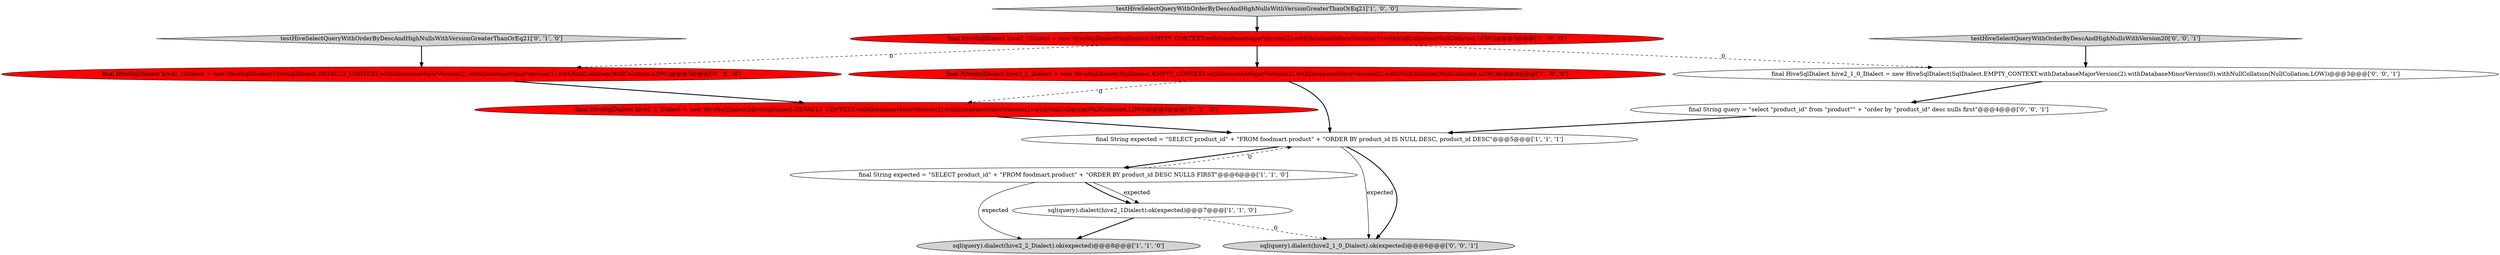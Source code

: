 digraph {
9 [style = filled, label = "testHiveSelectQueryWithOrderByDescAndHighNullsWithVersionGreaterThanOrEq21['0', '1', '0']", fillcolor = lightgray, shape = diamond image = "AAA0AAABBB2BBB"];
4 [style = filled, label = "final HiveSqlDialect hive2_1Dialect = new HiveSqlDialect(SqlDialect.EMPTY_CONTEXT.withDatabaseMajorVersion(2).withDatabaseMinorVersion(1).withNullCollation(NullCollation.LOW))@@@3@@@['1', '0', '0']", fillcolor = red, shape = ellipse image = "AAA1AAABBB1BBB"];
6 [style = filled, label = "sql(query).dialect(hive2_1Dialect).ok(expected)@@@7@@@['1', '1', '0']", fillcolor = white, shape = ellipse image = "AAA0AAABBB1BBB"];
7 [style = filled, label = "final HiveSqlDialect hive2_2_Dialect = new HiveSqlDialect(HiveSqlDialect.DEFAULT_CONTEXT.withDatabaseMajorVersion(2).withDatabaseMinorVersion(2).withNullCollation(NullCollation.LOW))@@@4@@@['0', '1', '0']", fillcolor = red, shape = ellipse image = "AAA1AAABBB2BBB"];
8 [style = filled, label = "final HiveSqlDialect hive2_1Dialect = new HiveSqlDialect(HiveSqlDialect.DEFAULT_CONTEXT.withDatabaseMajorVersion(2).withDatabaseMinorVersion(1).withNullCollation(NullCollation.LOW))@@@3@@@['0', '1', '0']", fillcolor = red, shape = ellipse image = "AAA1AAABBB2BBB"];
12 [style = filled, label = "testHiveSelectQueryWithOrderByDescAndHighNullsWithVersion20['0', '0', '1']", fillcolor = lightgray, shape = diamond image = "AAA0AAABBB3BBB"];
11 [style = filled, label = "final String query = \"select \"product_id\" from \"product\"\" + \"order by \"product_id\" desc nulls first\"@@@4@@@['0', '0', '1']", fillcolor = white, shape = ellipse image = "AAA0AAABBB3BBB"];
13 [style = filled, label = "sql(query).dialect(hive2_1_0_Dialect).ok(expected)@@@6@@@['0', '0', '1']", fillcolor = lightgray, shape = ellipse image = "AAA0AAABBB3BBB"];
1 [style = filled, label = "testHiveSelectQueryWithOrderByDescAndHighNullsWithVersionGreaterThanOrEq21['1', '0', '0']", fillcolor = lightgray, shape = diamond image = "AAA0AAABBB1BBB"];
10 [style = filled, label = "final HiveSqlDialect hive2_1_0_Dialect = new HiveSqlDialect(SqlDialect.EMPTY_CONTEXT.withDatabaseMajorVersion(2).withDatabaseMinorVersion(0).withNullCollation(NullCollation.LOW))@@@3@@@['0', '0', '1']", fillcolor = white, shape = ellipse image = "AAA0AAABBB3BBB"];
3 [style = filled, label = "sql(query).dialect(hive2_2_Dialect).ok(expected)@@@8@@@['1', '1', '0']", fillcolor = lightgray, shape = ellipse image = "AAA0AAABBB1BBB"];
2 [style = filled, label = "final String expected = \"SELECT product_id\" + \"FROM foodmart.product\" + \"ORDER BY product_id DESC NULLS FIRST\"@@@6@@@['1', '1', '0']", fillcolor = white, shape = ellipse image = "AAA0AAABBB1BBB"];
0 [style = filled, label = "final HiveSqlDialect hive2_2_Dialect = new HiveSqlDialect(SqlDialect.EMPTY_CONTEXT.withDatabaseMajorVersion(2).withDatabaseMinorVersion(2).withNullCollation(NullCollation.LOW))@@@4@@@['1', '0', '0']", fillcolor = red, shape = ellipse image = "AAA1AAABBB1BBB"];
5 [style = filled, label = "final String expected = \"SELECT product_id\" + \"FROM foodmart.product\" + \"ORDER BY product_id IS NULL DESC, product_id DESC\"@@@5@@@['1', '1', '1']", fillcolor = white, shape = ellipse image = "AAA0AAABBB1BBB"];
6->3 [style = bold, label=""];
5->13 [style = solid, label="expected"];
1->4 [style = bold, label=""];
2->3 [style = solid, label="expected"];
2->6 [style = bold, label=""];
9->8 [style = bold, label=""];
8->7 [style = bold, label=""];
4->0 [style = bold, label=""];
11->5 [style = bold, label=""];
5->2 [style = bold, label=""];
7->5 [style = bold, label=""];
12->10 [style = bold, label=""];
2->5 [style = dashed, label="0"];
6->13 [style = dashed, label="0"];
5->13 [style = bold, label=""];
4->8 [style = dashed, label="0"];
2->6 [style = solid, label="expected"];
4->10 [style = dashed, label="0"];
0->7 [style = dashed, label="0"];
0->5 [style = bold, label=""];
10->11 [style = bold, label=""];
}
